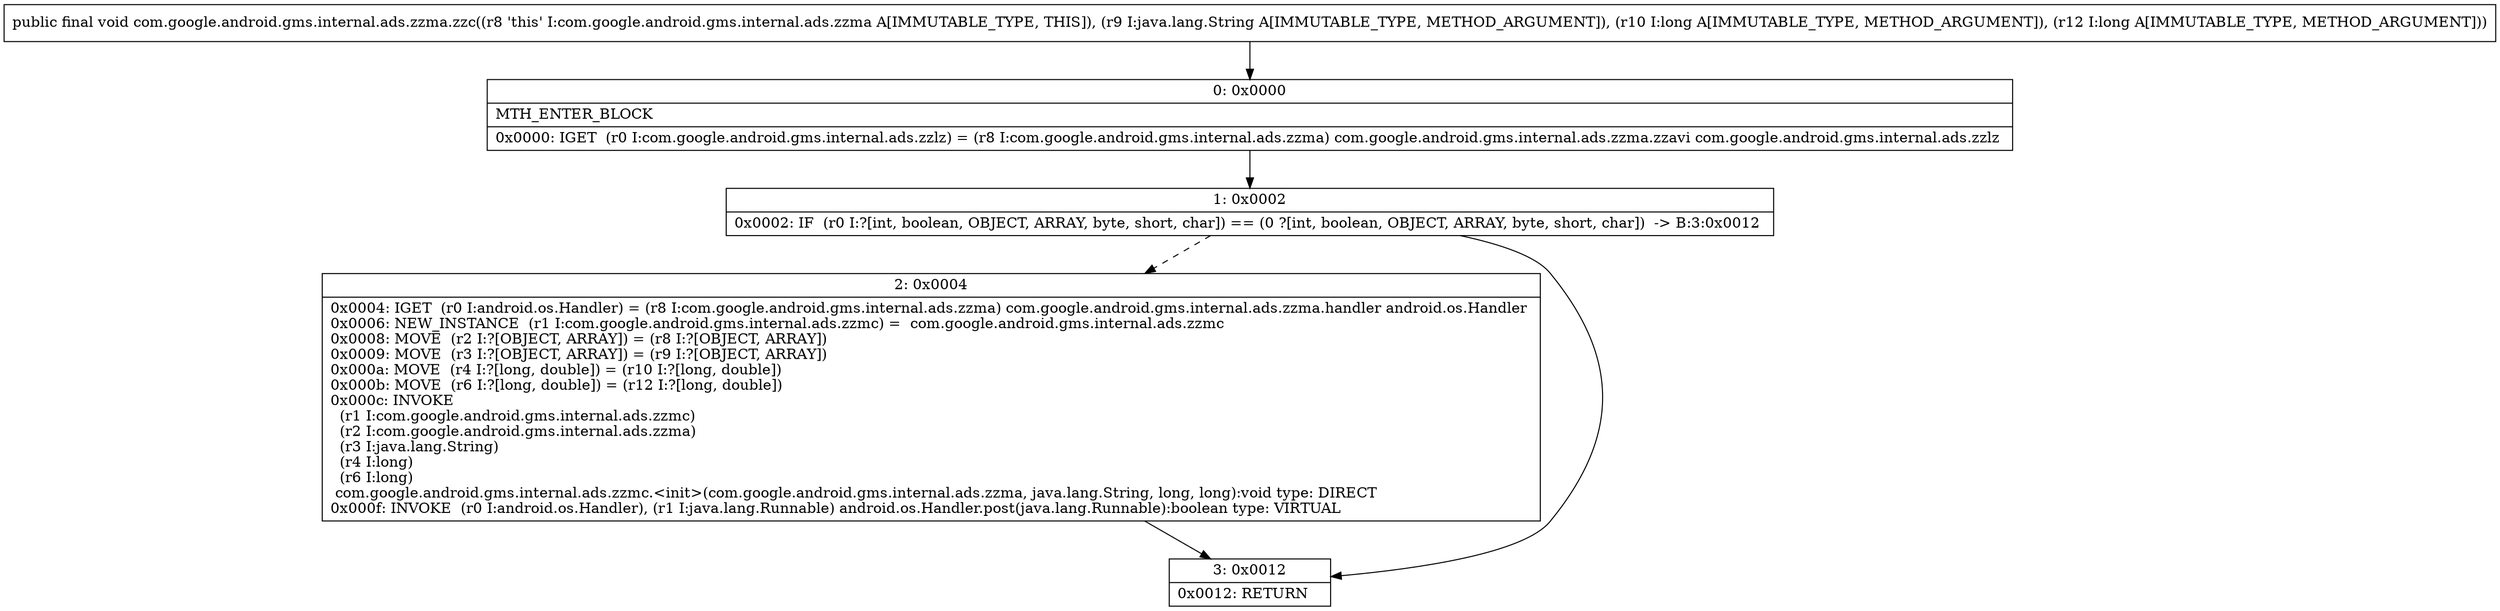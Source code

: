 digraph "CFG forcom.google.android.gms.internal.ads.zzma.zzc(Ljava\/lang\/String;JJ)V" {
Node_0 [shape=record,label="{0\:\ 0x0000|MTH_ENTER_BLOCK\l|0x0000: IGET  (r0 I:com.google.android.gms.internal.ads.zzlz) = (r8 I:com.google.android.gms.internal.ads.zzma) com.google.android.gms.internal.ads.zzma.zzavi com.google.android.gms.internal.ads.zzlz \l}"];
Node_1 [shape=record,label="{1\:\ 0x0002|0x0002: IF  (r0 I:?[int, boolean, OBJECT, ARRAY, byte, short, char]) == (0 ?[int, boolean, OBJECT, ARRAY, byte, short, char])  \-\> B:3:0x0012 \l}"];
Node_2 [shape=record,label="{2\:\ 0x0004|0x0004: IGET  (r0 I:android.os.Handler) = (r8 I:com.google.android.gms.internal.ads.zzma) com.google.android.gms.internal.ads.zzma.handler android.os.Handler \l0x0006: NEW_INSTANCE  (r1 I:com.google.android.gms.internal.ads.zzmc) =  com.google.android.gms.internal.ads.zzmc \l0x0008: MOVE  (r2 I:?[OBJECT, ARRAY]) = (r8 I:?[OBJECT, ARRAY]) \l0x0009: MOVE  (r3 I:?[OBJECT, ARRAY]) = (r9 I:?[OBJECT, ARRAY]) \l0x000a: MOVE  (r4 I:?[long, double]) = (r10 I:?[long, double]) \l0x000b: MOVE  (r6 I:?[long, double]) = (r12 I:?[long, double]) \l0x000c: INVOKE  \l  (r1 I:com.google.android.gms.internal.ads.zzmc)\l  (r2 I:com.google.android.gms.internal.ads.zzma)\l  (r3 I:java.lang.String)\l  (r4 I:long)\l  (r6 I:long)\l com.google.android.gms.internal.ads.zzmc.\<init\>(com.google.android.gms.internal.ads.zzma, java.lang.String, long, long):void type: DIRECT \l0x000f: INVOKE  (r0 I:android.os.Handler), (r1 I:java.lang.Runnable) android.os.Handler.post(java.lang.Runnable):boolean type: VIRTUAL \l}"];
Node_3 [shape=record,label="{3\:\ 0x0012|0x0012: RETURN   \l}"];
MethodNode[shape=record,label="{public final void com.google.android.gms.internal.ads.zzma.zzc((r8 'this' I:com.google.android.gms.internal.ads.zzma A[IMMUTABLE_TYPE, THIS]), (r9 I:java.lang.String A[IMMUTABLE_TYPE, METHOD_ARGUMENT]), (r10 I:long A[IMMUTABLE_TYPE, METHOD_ARGUMENT]), (r12 I:long A[IMMUTABLE_TYPE, METHOD_ARGUMENT])) }"];
MethodNode -> Node_0;
Node_0 -> Node_1;
Node_1 -> Node_2[style=dashed];
Node_1 -> Node_3;
Node_2 -> Node_3;
}

